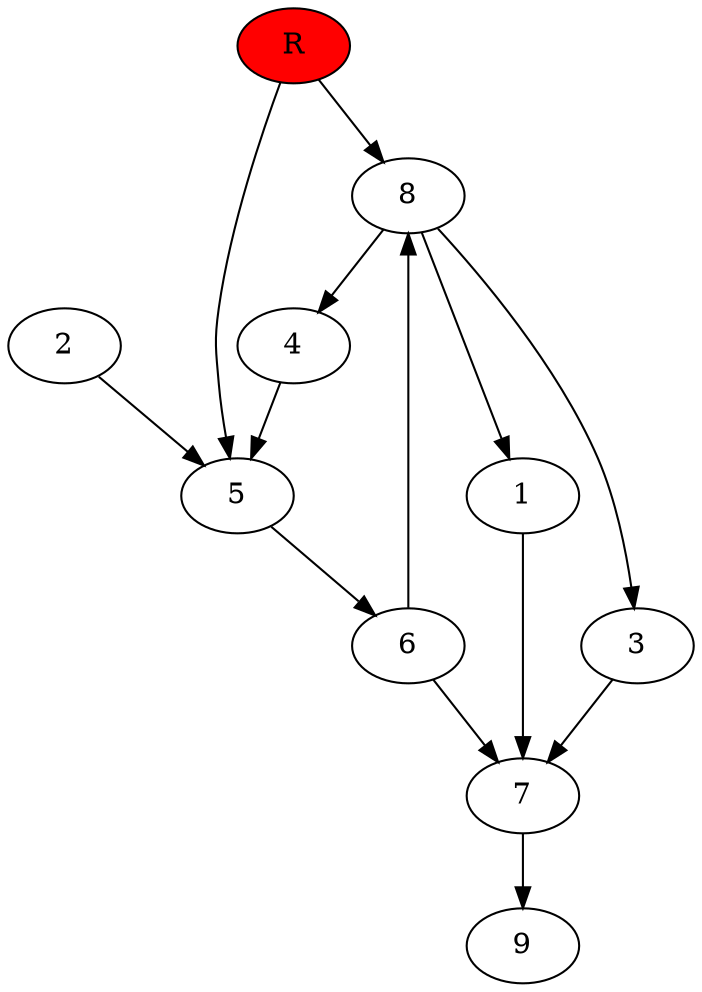 digraph prb23951 {
	1
	2
	3
	4
	5
	6
	7
	8
	R [fillcolor="#ff0000" style=filled]
	1 -> 7
	2 -> 5
	3 -> 7
	4 -> 5
	5 -> 6
	6 -> 7
	6 -> 8
	7 -> 9
	8 -> 1
	8 -> 3
	8 -> 4
	R -> 5
	R -> 8
}
